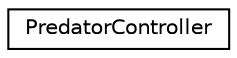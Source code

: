 digraph "Graphical Class Hierarchy"
{
  edge [fontname="Helvetica",fontsize="10",labelfontname="Helvetica",labelfontsize="10"];
  node [fontname="Helvetica",fontsize="10",shape=record];
  rankdir="LR";
  Node1 [label="PredatorController",height=0.2,width=0.4,color="black", fillcolor="white", style="filled",URL="$class_predator_controller.html"];
}
